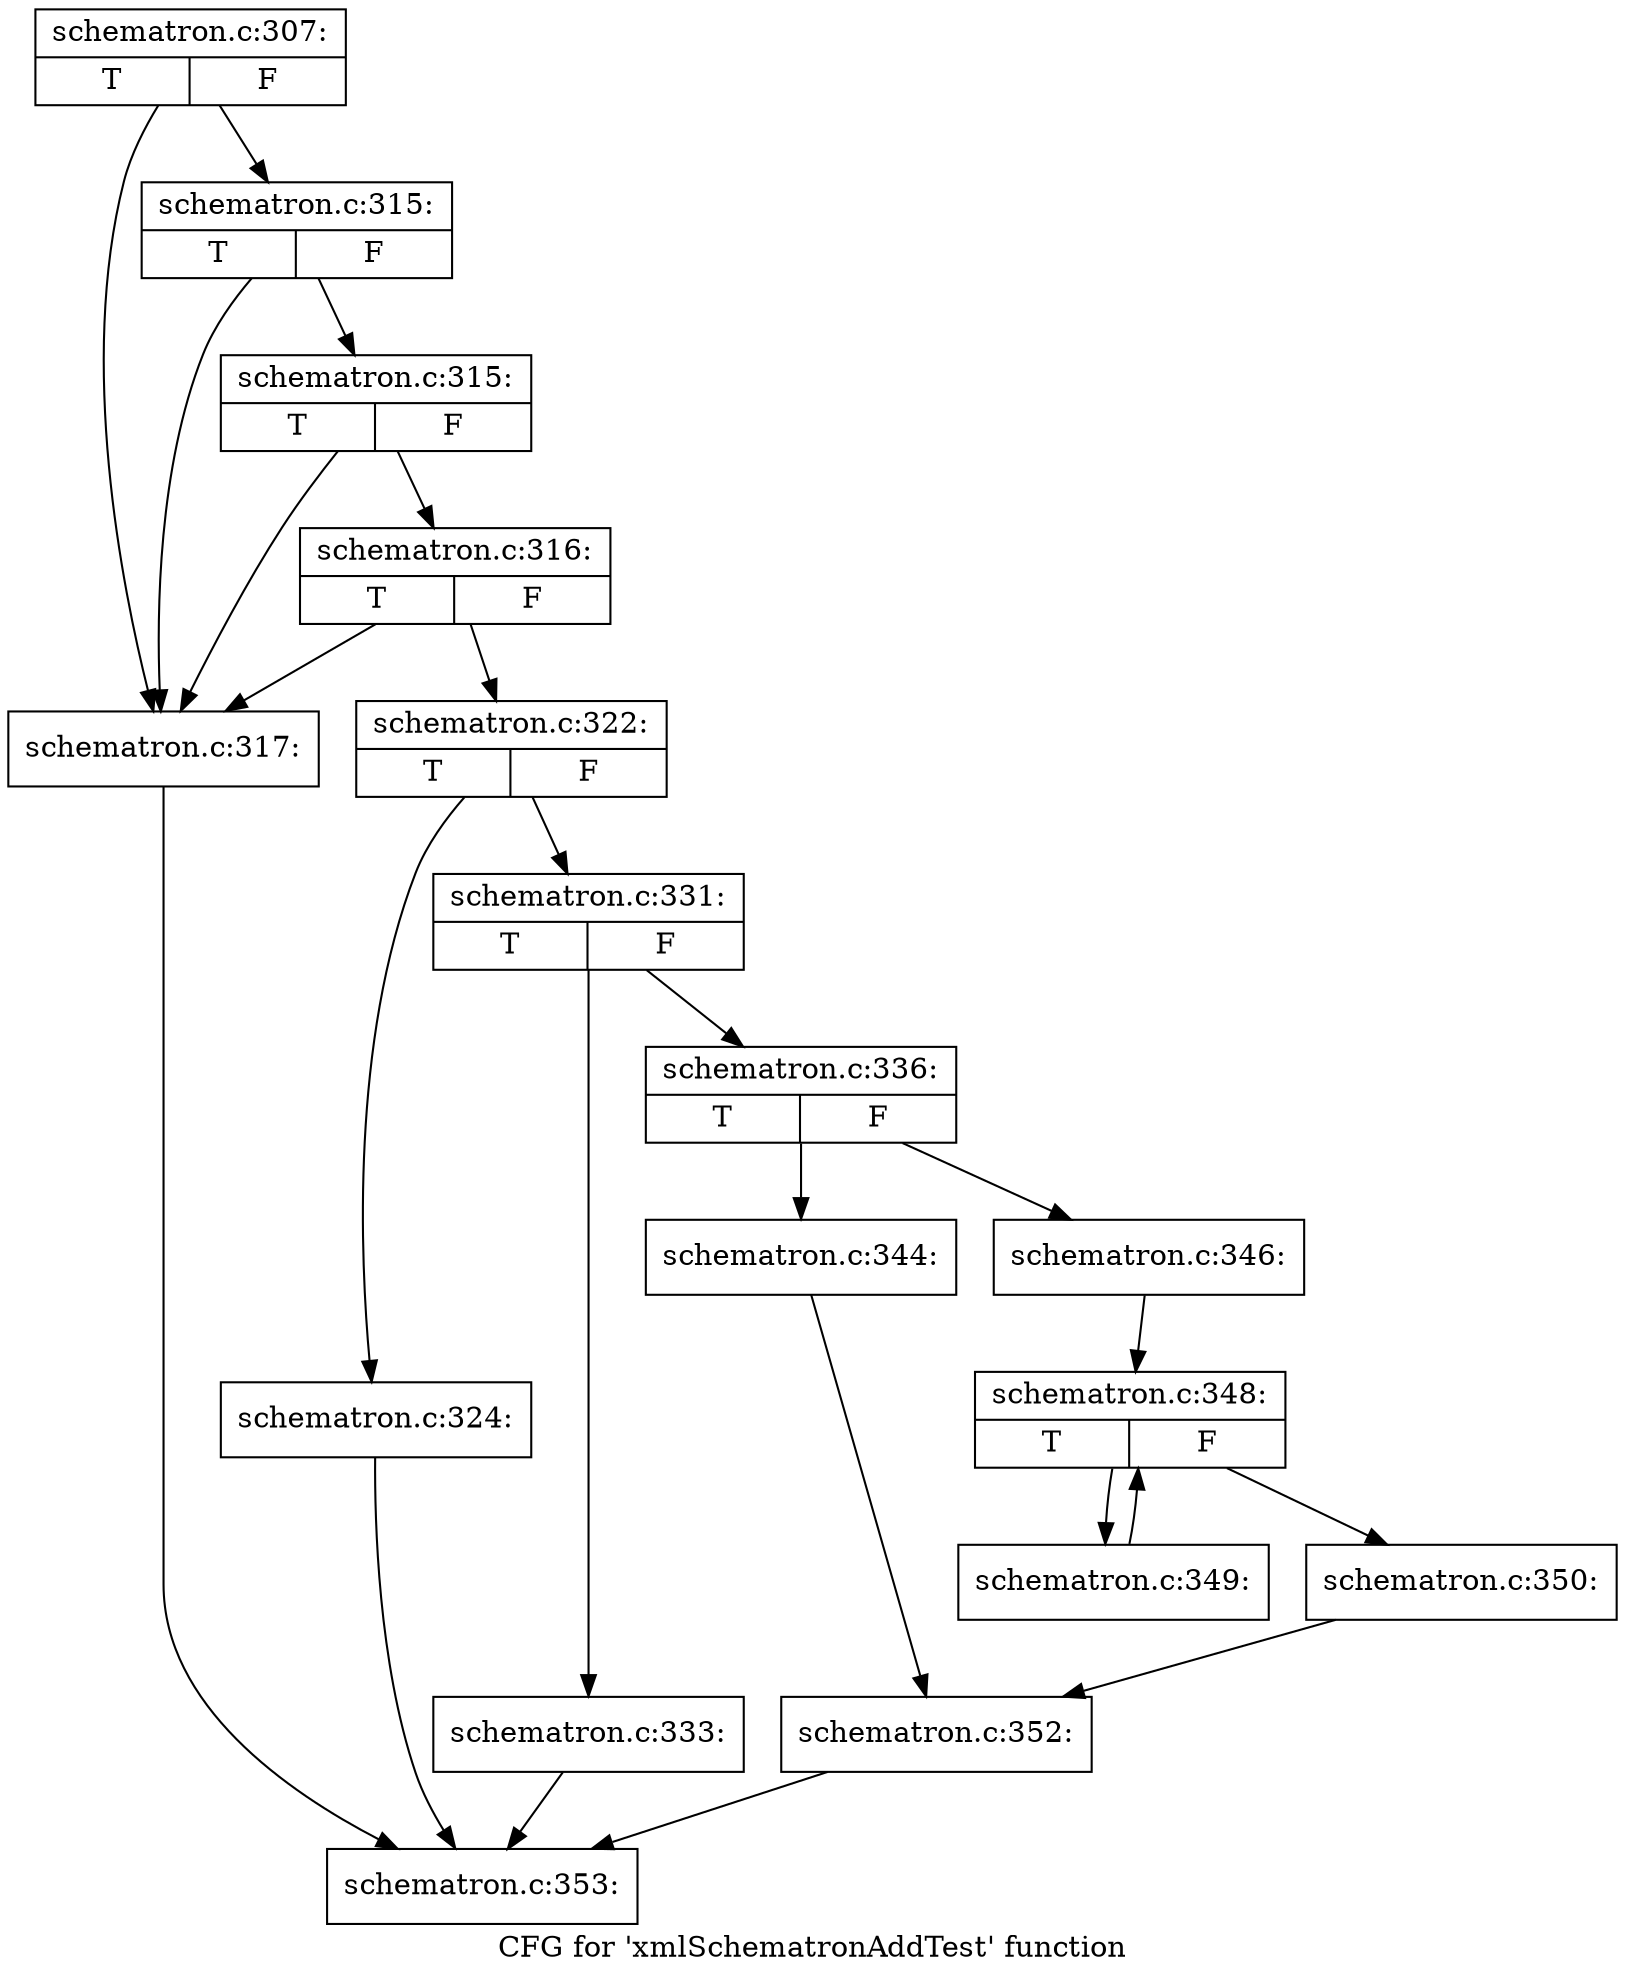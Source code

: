 digraph "CFG for 'xmlSchematronAddTest' function" {
	label="CFG for 'xmlSchematronAddTest' function";

	Node0x4cd7b70 [shape=record,label="{schematron.c:307:|{<s0>T|<s1>F}}"];
	Node0x4cd7b70 -> Node0x4ca02d0;
	Node0x4cd7b70 -> Node0x4ca0470;
	Node0x4ca0470 [shape=record,label="{schematron.c:315:|{<s0>T|<s1>F}}"];
	Node0x4ca0470 -> Node0x4ca02d0;
	Node0x4ca0470 -> Node0x4ca03f0;
	Node0x4ca03f0 [shape=record,label="{schematron.c:315:|{<s0>T|<s1>F}}"];
	Node0x4ca03f0 -> Node0x4ca02d0;
	Node0x4ca03f0 -> Node0x4ca0370;
	Node0x4ca0370 [shape=record,label="{schematron.c:316:|{<s0>T|<s1>F}}"];
	Node0x4ca0370 -> Node0x4ca02d0;
	Node0x4ca0370 -> Node0x4ca0320;
	Node0x4ca02d0 [shape=record,label="{schematron.c:317:}"];
	Node0x4ca02d0 -> Node0x4ce2e70;
	Node0x4ca0320 [shape=record,label="{schematron.c:322:|{<s0>T|<s1>F}}"];
	Node0x4ca0320 -> Node0x4ca17c0;
	Node0x4ca0320 -> Node0x4ce7ed0;
	Node0x4ca17c0 [shape=record,label="{schematron.c:324:}"];
	Node0x4ca17c0 -> Node0x4ce2e70;
	Node0x4ce7ed0 [shape=record,label="{schematron.c:331:|{<s0>T|<s1>F}}"];
	Node0x4ce7ed0 -> Node0x4ce8810;
	Node0x4ce7ed0 -> Node0x4ce8860;
	Node0x4ce8810 [shape=record,label="{schematron.c:333:}"];
	Node0x4ce8810 -> Node0x4ce2e70;
	Node0x4ce8860 [shape=record,label="{schematron.c:336:|{<s0>T|<s1>F}}"];
	Node0x4ce8860 -> Node0x4cea250;
	Node0x4ce8860 -> Node0x4cea2f0;
	Node0x4cea250 [shape=record,label="{schematron.c:344:}"];
	Node0x4cea250 -> Node0x4cea2a0;
	Node0x4cea2f0 [shape=record,label="{schematron.c:346:}"];
	Node0x4cea2f0 -> Node0x4ceaf70;
	Node0x4ceaf70 [shape=record,label="{schematron.c:348:|{<s0>T|<s1>F}}"];
	Node0x4ceaf70 -> Node0x4ceb450;
	Node0x4ceaf70 -> Node0x4ceb150;
	Node0x4ceb450 [shape=record,label="{schematron.c:349:}"];
	Node0x4ceb450 -> Node0x4ceaf70;
	Node0x4ceb150 [shape=record,label="{schematron.c:350:}"];
	Node0x4ceb150 -> Node0x4cea2a0;
	Node0x4cea2a0 [shape=record,label="{schematron.c:352:}"];
	Node0x4cea2a0 -> Node0x4ce2e70;
	Node0x4ce2e70 [shape=record,label="{schematron.c:353:}"];
}
